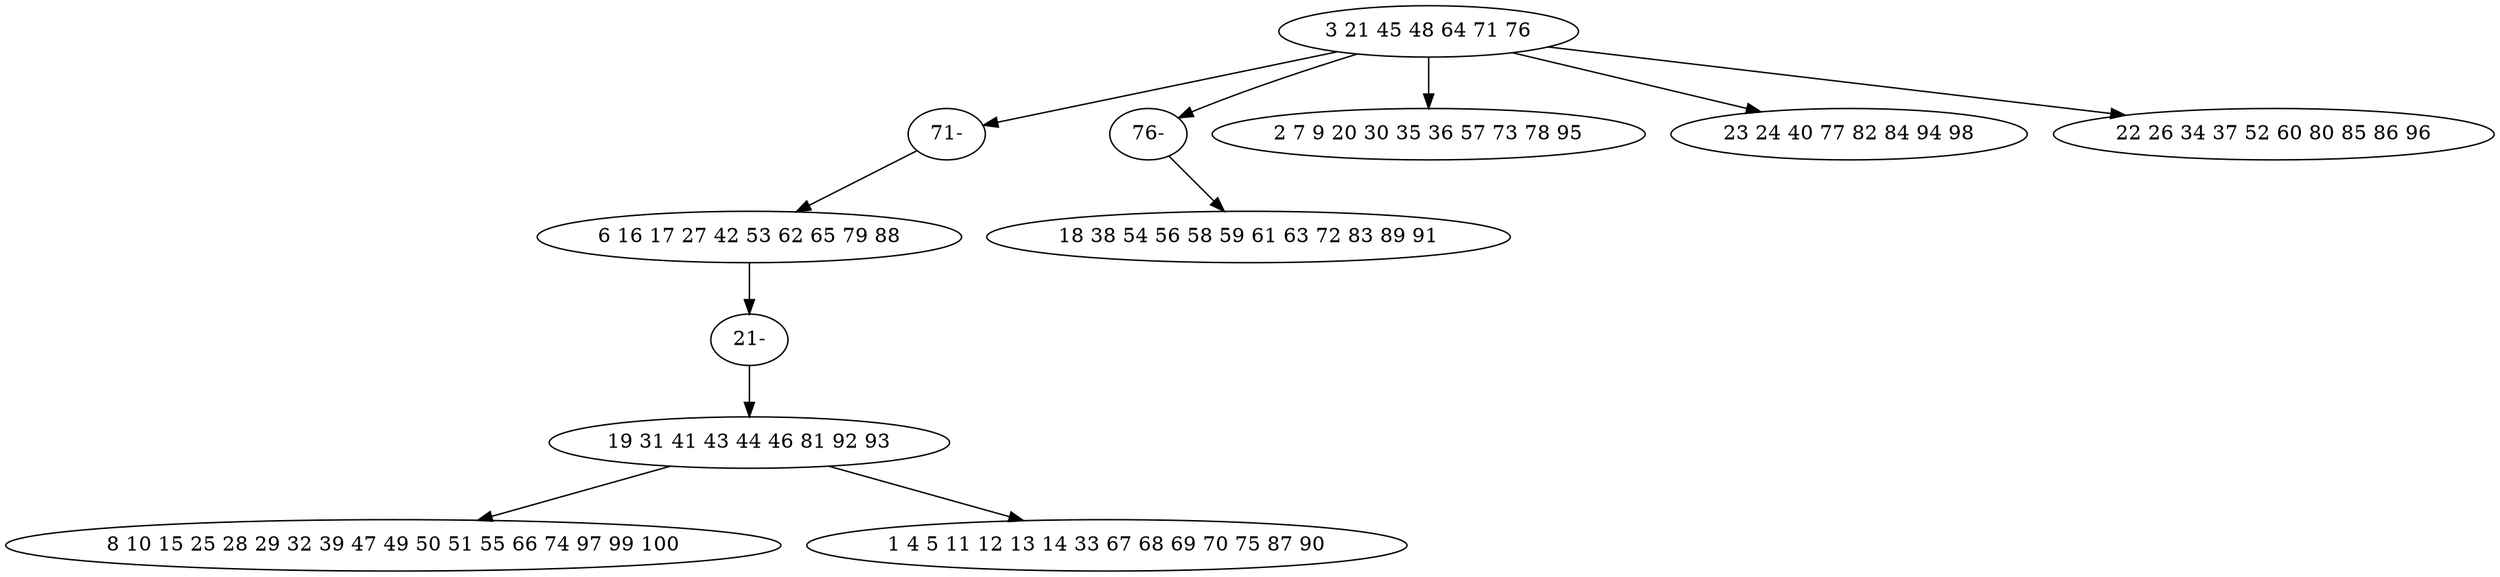 digraph true_tree {
	"0" -> "10"
	"1" -> "9"
	"0" -> "11"
	"0" -> "4"
	"2" -> "5"
	"2" -> "6"
	"0" -> "7"
	"0" -> "8"
	"9" -> "2"
	"10" -> "1"
	"11" -> "3"
	"0" [label="3 21 45 48 64 71 76"];
	"1" [label="6 16 17 27 42 53 62 65 79 88"];
	"2" [label="19 31 41 43 44 46 81 92 93"];
	"3" [label="18 38 54 56 58 59 61 63 72 83 89 91"];
	"4" [label="2 7 9 20 30 35 36 57 73 78 95"];
	"5" [label="8 10 15 25 28 29 32 39 47 49 50 51 55 66 74 97 99 100"];
	"6" [label="1 4 5 11 12 13 14 33 67 68 69 70 75 87 90"];
	"7" [label="23 24 40 77 82 84 94 98"];
	"8" [label="22 26 34 37 52 60 80 85 86 96"];
	"9" [label="21-"];
	"10" [label="71-"];
	"11" [label="76-"];
}

